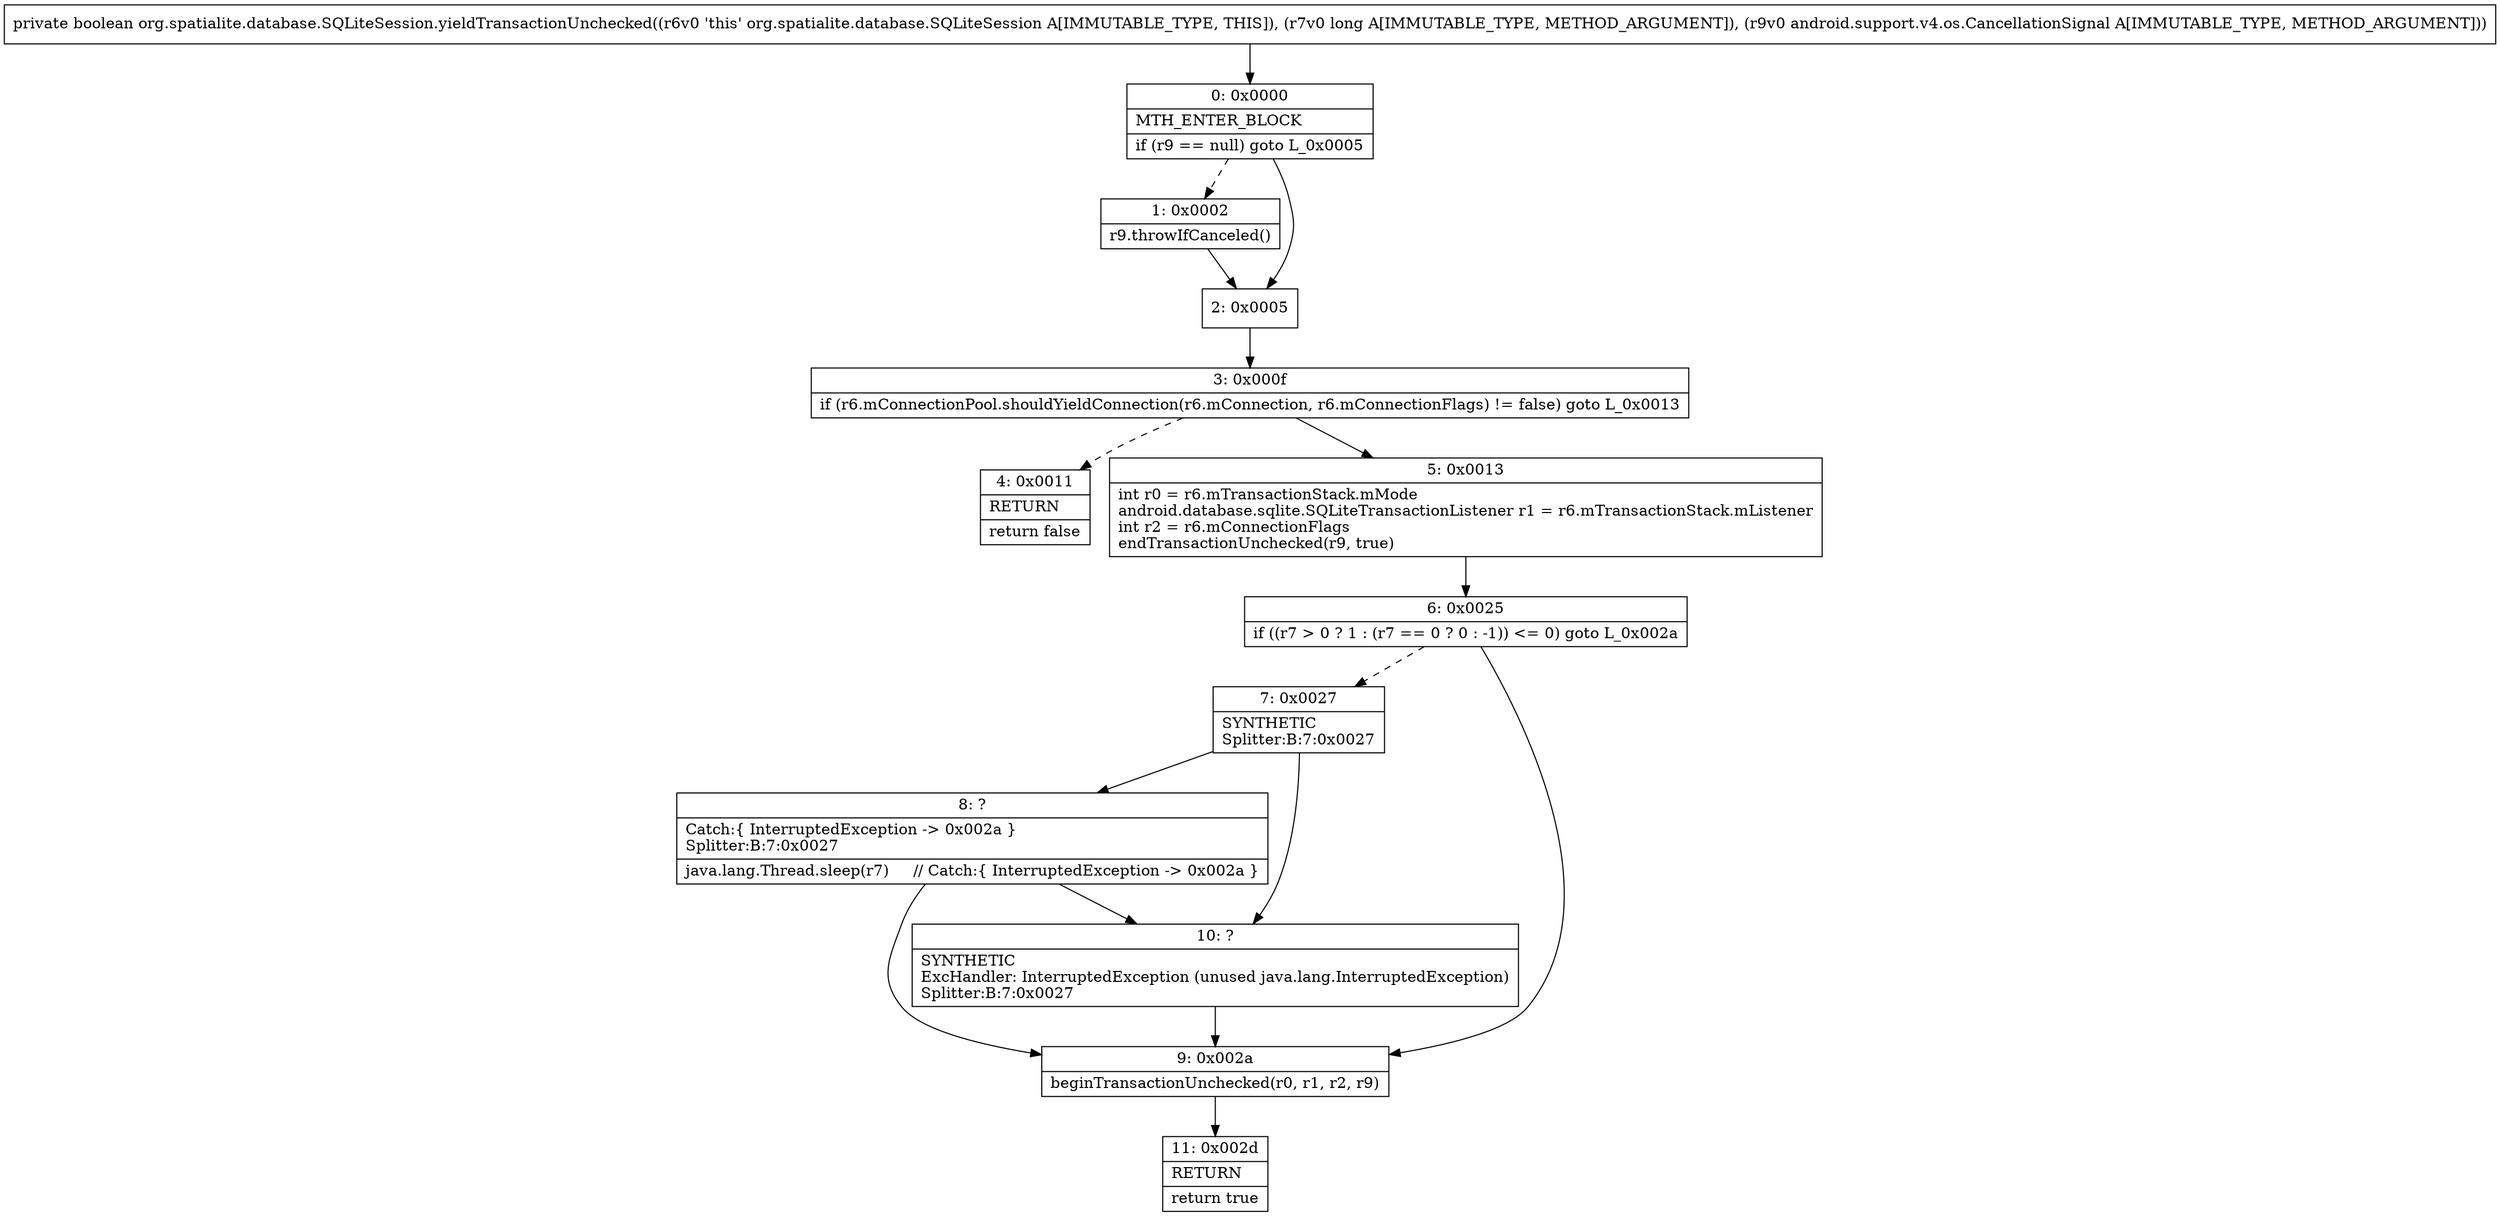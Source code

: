 digraph "CFG fororg.spatialite.database.SQLiteSession.yieldTransactionUnchecked(JLandroid\/support\/v4\/os\/CancellationSignal;)Z" {
Node_0 [shape=record,label="{0\:\ 0x0000|MTH_ENTER_BLOCK\l|if (r9 == null) goto L_0x0005\l}"];
Node_1 [shape=record,label="{1\:\ 0x0002|r9.throwIfCanceled()\l}"];
Node_2 [shape=record,label="{2\:\ 0x0005}"];
Node_3 [shape=record,label="{3\:\ 0x000f|if (r6.mConnectionPool.shouldYieldConnection(r6.mConnection, r6.mConnectionFlags) != false) goto L_0x0013\l}"];
Node_4 [shape=record,label="{4\:\ 0x0011|RETURN\l|return false\l}"];
Node_5 [shape=record,label="{5\:\ 0x0013|int r0 = r6.mTransactionStack.mMode\landroid.database.sqlite.SQLiteTransactionListener r1 = r6.mTransactionStack.mListener\lint r2 = r6.mConnectionFlags\lendTransactionUnchecked(r9, true)\l}"];
Node_6 [shape=record,label="{6\:\ 0x0025|if ((r7 \> 0 ? 1 : (r7 == 0 ? 0 : \-1)) \<= 0) goto L_0x002a\l}"];
Node_7 [shape=record,label="{7\:\ 0x0027|SYNTHETIC\lSplitter:B:7:0x0027\l}"];
Node_8 [shape=record,label="{8\:\ ?|Catch:\{ InterruptedException \-\> 0x002a \}\lSplitter:B:7:0x0027\l|java.lang.Thread.sleep(r7)     \/\/ Catch:\{ InterruptedException \-\> 0x002a \}\l}"];
Node_9 [shape=record,label="{9\:\ 0x002a|beginTransactionUnchecked(r0, r1, r2, r9)\l}"];
Node_10 [shape=record,label="{10\:\ ?|SYNTHETIC\lExcHandler: InterruptedException (unused java.lang.InterruptedException)\lSplitter:B:7:0x0027\l}"];
Node_11 [shape=record,label="{11\:\ 0x002d|RETURN\l|return true\l}"];
MethodNode[shape=record,label="{private boolean org.spatialite.database.SQLiteSession.yieldTransactionUnchecked((r6v0 'this' org.spatialite.database.SQLiteSession A[IMMUTABLE_TYPE, THIS]), (r7v0 long A[IMMUTABLE_TYPE, METHOD_ARGUMENT]), (r9v0 android.support.v4.os.CancellationSignal A[IMMUTABLE_TYPE, METHOD_ARGUMENT])) }"];
MethodNode -> Node_0;
Node_0 -> Node_1[style=dashed];
Node_0 -> Node_2;
Node_1 -> Node_2;
Node_2 -> Node_3;
Node_3 -> Node_4[style=dashed];
Node_3 -> Node_5;
Node_5 -> Node_6;
Node_6 -> Node_7[style=dashed];
Node_6 -> Node_9;
Node_7 -> Node_8;
Node_7 -> Node_10;
Node_8 -> Node_9;
Node_8 -> Node_10;
Node_9 -> Node_11;
Node_10 -> Node_9;
}

